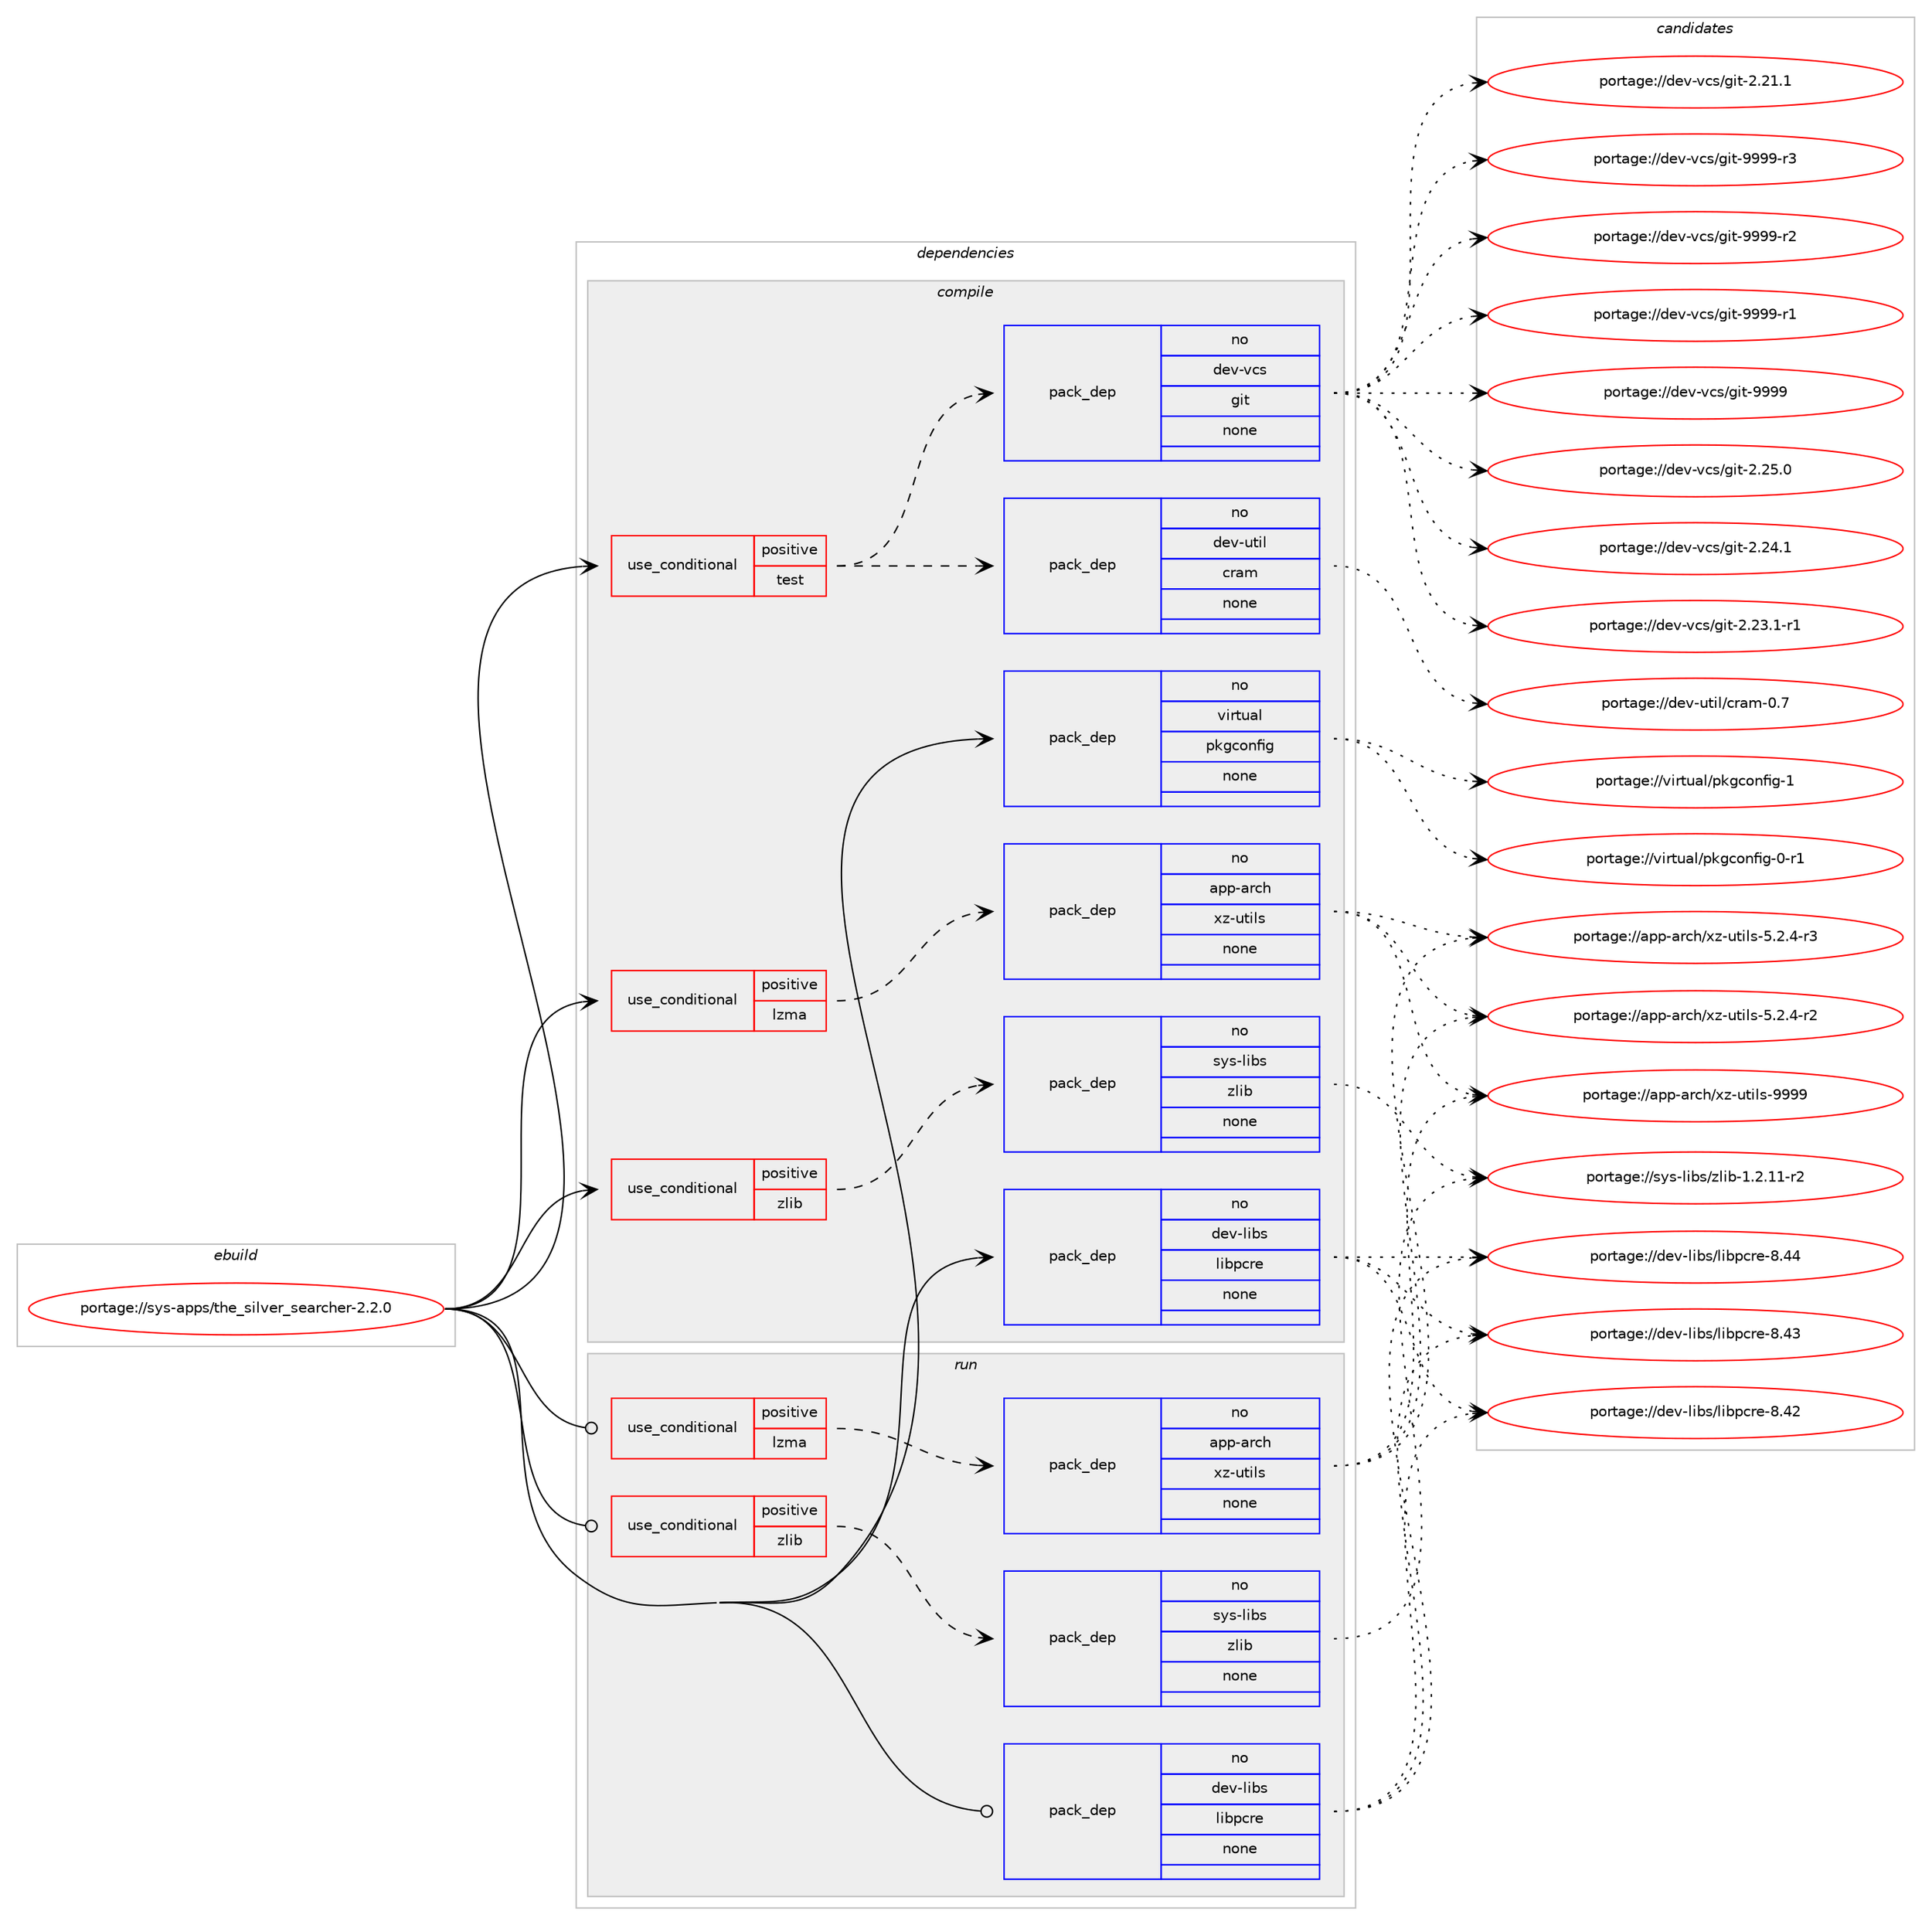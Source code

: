 digraph prolog {

# *************
# Graph options
# *************

newrank=true;
concentrate=true;
compound=true;
graph [rankdir=LR,fontname=Helvetica,fontsize=10,ranksep=1.5];#, ranksep=2.5, nodesep=0.2];
edge  [arrowhead=vee];
node  [fontname=Helvetica,fontsize=10];

# **********
# The ebuild
# **********

subgraph cluster_leftcol {
color=gray;
rank=same;
label=<<i>ebuild</i>>;
id [label="portage://sys-apps/the_silver_searcher-2.2.0", color=red, width=4, href="../sys-apps/the_silver_searcher-2.2.0.svg"];
}

# ****************
# The dependencies
# ****************

subgraph cluster_midcol {
color=gray;
label=<<i>dependencies</i>>;
subgraph cluster_compile {
fillcolor="#eeeeee";
style=filled;
label=<<i>compile</i>>;
subgraph cond13422 {
dependency64630 [label=<<TABLE BORDER="0" CELLBORDER="1" CELLSPACING="0" CELLPADDING="4"><TR><TD ROWSPAN="3" CELLPADDING="10">use_conditional</TD></TR><TR><TD>positive</TD></TR><TR><TD>lzma</TD></TR></TABLE>>, shape=none, color=red];
subgraph pack49907 {
dependency64631 [label=<<TABLE BORDER="0" CELLBORDER="1" CELLSPACING="0" CELLPADDING="4" WIDTH="220"><TR><TD ROWSPAN="6" CELLPADDING="30">pack_dep</TD></TR><TR><TD WIDTH="110">no</TD></TR><TR><TD>app-arch</TD></TR><TR><TD>xz-utils</TD></TR><TR><TD>none</TD></TR><TR><TD></TD></TR></TABLE>>, shape=none, color=blue];
}
dependency64630:e -> dependency64631:w [weight=20,style="dashed",arrowhead="vee"];
}
id:e -> dependency64630:w [weight=20,style="solid",arrowhead="vee"];
subgraph cond13423 {
dependency64632 [label=<<TABLE BORDER="0" CELLBORDER="1" CELLSPACING="0" CELLPADDING="4"><TR><TD ROWSPAN="3" CELLPADDING="10">use_conditional</TD></TR><TR><TD>positive</TD></TR><TR><TD>test</TD></TR></TABLE>>, shape=none, color=red];
subgraph pack49908 {
dependency64633 [label=<<TABLE BORDER="0" CELLBORDER="1" CELLSPACING="0" CELLPADDING="4" WIDTH="220"><TR><TD ROWSPAN="6" CELLPADDING="30">pack_dep</TD></TR><TR><TD WIDTH="110">no</TD></TR><TR><TD>dev-util</TD></TR><TR><TD>cram</TD></TR><TR><TD>none</TD></TR><TR><TD></TD></TR></TABLE>>, shape=none, color=blue];
}
dependency64632:e -> dependency64633:w [weight=20,style="dashed",arrowhead="vee"];
subgraph pack49909 {
dependency64634 [label=<<TABLE BORDER="0" CELLBORDER="1" CELLSPACING="0" CELLPADDING="4" WIDTH="220"><TR><TD ROWSPAN="6" CELLPADDING="30">pack_dep</TD></TR><TR><TD WIDTH="110">no</TD></TR><TR><TD>dev-vcs</TD></TR><TR><TD>git</TD></TR><TR><TD>none</TD></TR><TR><TD></TD></TR></TABLE>>, shape=none, color=blue];
}
dependency64632:e -> dependency64634:w [weight=20,style="dashed",arrowhead="vee"];
}
id:e -> dependency64632:w [weight=20,style="solid",arrowhead="vee"];
subgraph cond13424 {
dependency64635 [label=<<TABLE BORDER="0" CELLBORDER="1" CELLSPACING="0" CELLPADDING="4"><TR><TD ROWSPAN="3" CELLPADDING="10">use_conditional</TD></TR><TR><TD>positive</TD></TR><TR><TD>zlib</TD></TR></TABLE>>, shape=none, color=red];
subgraph pack49910 {
dependency64636 [label=<<TABLE BORDER="0" CELLBORDER="1" CELLSPACING="0" CELLPADDING="4" WIDTH="220"><TR><TD ROWSPAN="6" CELLPADDING="30">pack_dep</TD></TR><TR><TD WIDTH="110">no</TD></TR><TR><TD>sys-libs</TD></TR><TR><TD>zlib</TD></TR><TR><TD>none</TD></TR><TR><TD></TD></TR></TABLE>>, shape=none, color=blue];
}
dependency64635:e -> dependency64636:w [weight=20,style="dashed",arrowhead="vee"];
}
id:e -> dependency64635:w [weight=20,style="solid",arrowhead="vee"];
subgraph pack49911 {
dependency64637 [label=<<TABLE BORDER="0" CELLBORDER="1" CELLSPACING="0" CELLPADDING="4" WIDTH="220"><TR><TD ROWSPAN="6" CELLPADDING="30">pack_dep</TD></TR><TR><TD WIDTH="110">no</TD></TR><TR><TD>dev-libs</TD></TR><TR><TD>libpcre</TD></TR><TR><TD>none</TD></TR><TR><TD></TD></TR></TABLE>>, shape=none, color=blue];
}
id:e -> dependency64637:w [weight=20,style="solid",arrowhead="vee"];
subgraph pack49912 {
dependency64638 [label=<<TABLE BORDER="0" CELLBORDER="1" CELLSPACING="0" CELLPADDING="4" WIDTH="220"><TR><TD ROWSPAN="6" CELLPADDING="30">pack_dep</TD></TR><TR><TD WIDTH="110">no</TD></TR><TR><TD>virtual</TD></TR><TR><TD>pkgconfig</TD></TR><TR><TD>none</TD></TR><TR><TD></TD></TR></TABLE>>, shape=none, color=blue];
}
id:e -> dependency64638:w [weight=20,style="solid",arrowhead="vee"];
}
subgraph cluster_compileandrun {
fillcolor="#eeeeee";
style=filled;
label=<<i>compile and run</i>>;
}
subgraph cluster_run {
fillcolor="#eeeeee";
style=filled;
label=<<i>run</i>>;
subgraph cond13425 {
dependency64639 [label=<<TABLE BORDER="0" CELLBORDER="1" CELLSPACING="0" CELLPADDING="4"><TR><TD ROWSPAN="3" CELLPADDING="10">use_conditional</TD></TR><TR><TD>positive</TD></TR><TR><TD>lzma</TD></TR></TABLE>>, shape=none, color=red];
subgraph pack49913 {
dependency64640 [label=<<TABLE BORDER="0" CELLBORDER="1" CELLSPACING="0" CELLPADDING="4" WIDTH="220"><TR><TD ROWSPAN="6" CELLPADDING="30">pack_dep</TD></TR><TR><TD WIDTH="110">no</TD></TR><TR><TD>app-arch</TD></TR><TR><TD>xz-utils</TD></TR><TR><TD>none</TD></TR><TR><TD></TD></TR></TABLE>>, shape=none, color=blue];
}
dependency64639:e -> dependency64640:w [weight=20,style="dashed",arrowhead="vee"];
}
id:e -> dependency64639:w [weight=20,style="solid",arrowhead="odot"];
subgraph cond13426 {
dependency64641 [label=<<TABLE BORDER="0" CELLBORDER="1" CELLSPACING="0" CELLPADDING="4"><TR><TD ROWSPAN="3" CELLPADDING="10">use_conditional</TD></TR><TR><TD>positive</TD></TR><TR><TD>zlib</TD></TR></TABLE>>, shape=none, color=red];
subgraph pack49914 {
dependency64642 [label=<<TABLE BORDER="0" CELLBORDER="1" CELLSPACING="0" CELLPADDING="4" WIDTH="220"><TR><TD ROWSPAN="6" CELLPADDING="30">pack_dep</TD></TR><TR><TD WIDTH="110">no</TD></TR><TR><TD>sys-libs</TD></TR><TR><TD>zlib</TD></TR><TR><TD>none</TD></TR><TR><TD></TD></TR></TABLE>>, shape=none, color=blue];
}
dependency64641:e -> dependency64642:w [weight=20,style="dashed",arrowhead="vee"];
}
id:e -> dependency64641:w [weight=20,style="solid",arrowhead="odot"];
subgraph pack49915 {
dependency64643 [label=<<TABLE BORDER="0" CELLBORDER="1" CELLSPACING="0" CELLPADDING="4" WIDTH="220"><TR><TD ROWSPAN="6" CELLPADDING="30">pack_dep</TD></TR><TR><TD WIDTH="110">no</TD></TR><TR><TD>dev-libs</TD></TR><TR><TD>libpcre</TD></TR><TR><TD>none</TD></TR><TR><TD></TD></TR></TABLE>>, shape=none, color=blue];
}
id:e -> dependency64643:w [weight=20,style="solid",arrowhead="odot"];
}
}

# **************
# The candidates
# **************

subgraph cluster_choices {
rank=same;
color=gray;
label=<<i>candidates</i>>;

subgraph choice49907 {
color=black;
nodesep=1;
choice9711211245971149910447120122451171161051081154557575757 [label="portage://app-arch/xz-utils-9999", color=red, width=4,href="../app-arch/xz-utils-9999.svg"];
choice9711211245971149910447120122451171161051081154553465046524511451 [label="portage://app-arch/xz-utils-5.2.4-r3", color=red, width=4,href="../app-arch/xz-utils-5.2.4-r3.svg"];
choice9711211245971149910447120122451171161051081154553465046524511450 [label="portage://app-arch/xz-utils-5.2.4-r2", color=red, width=4,href="../app-arch/xz-utils-5.2.4-r2.svg"];
dependency64631:e -> choice9711211245971149910447120122451171161051081154557575757:w [style=dotted,weight="100"];
dependency64631:e -> choice9711211245971149910447120122451171161051081154553465046524511451:w [style=dotted,weight="100"];
dependency64631:e -> choice9711211245971149910447120122451171161051081154553465046524511450:w [style=dotted,weight="100"];
}
subgraph choice49908 {
color=black;
nodesep=1;
choice1001011184511711610510847991149710945484655 [label="portage://dev-util/cram-0.7", color=red, width=4,href="../dev-util/cram-0.7.svg"];
dependency64633:e -> choice1001011184511711610510847991149710945484655:w [style=dotted,weight="100"];
}
subgraph choice49909 {
color=black;
nodesep=1;
choice10010111845118991154710310511645575757574511451 [label="portage://dev-vcs/git-9999-r3", color=red, width=4,href="../dev-vcs/git-9999-r3.svg"];
choice10010111845118991154710310511645575757574511450 [label="portage://dev-vcs/git-9999-r2", color=red, width=4,href="../dev-vcs/git-9999-r2.svg"];
choice10010111845118991154710310511645575757574511449 [label="portage://dev-vcs/git-9999-r1", color=red, width=4,href="../dev-vcs/git-9999-r1.svg"];
choice1001011184511899115471031051164557575757 [label="portage://dev-vcs/git-9999", color=red, width=4,href="../dev-vcs/git-9999.svg"];
choice10010111845118991154710310511645504650534648 [label="portage://dev-vcs/git-2.25.0", color=red, width=4,href="../dev-vcs/git-2.25.0.svg"];
choice10010111845118991154710310511645504650524649 [label="portage://dev-vcs/git-2.24.1", color=red, width=4,href="../dev-vcs/git-2.24.1.svg"];
choice100101118451189911547103105116455046505146494511449 [label="portage://dev-vcs/git-2.23.1-r1", color=red, width=4,href="../dev-vcs/git-2.23.1-r1.svg"];
choice10010111845118991154710310511645504650494649 [label="portage://dev-vcs/git-2.21.1", color=red, width=4,href="../dev-vcs/git-2.21.1.svg"];
dependency64634:e -> choice10010111845118991154710310511645575757574511451:w [style=dotted,weight="100"];
dependency64634:e -> choice10010111845118991154710310511645575757574511450:w [style=dotted,weight="100"];
dependency64634:e -> choice10010111845118991154710310511645575757574511449:w [style=dotted,weight="100"];
dependency64634:e -> choice1001011184511899115471031051164557575757:w [style=dotted,weight="100"];
dependency64634:e -> choice10010111845118991154710310511645504650534648:w [style=dotted,weight="100"];
dependency64634:e -> choice10010111845118991154710310511645504650524649:w [style=dotted,weight="100"];
dependency64634:e -> choice100101118451189911547103105116455046505146494511449:w [style=dotted,weight="100"];
dependency64634:e -> choice10010111845118991154710310511645504650494649:w [style=dotted,weight="100"];
}
subgraph choice49910 {
color=black;
nodesep=1;
choice11512111545108105981154712210810598454946504649494511450 [label="portage://sys-libs/zlib-1.2.11-r2", color=red, width=4,href="../sys-libs/zlib-1.2.11-r2.svg"];
dependency64636:e -> choice11512111545108105981154712210810598454946504649494511450:w [style=dotted,weight="100"];
}
subgraph choice49911 {
color=black;
nodesep=1;
choice10010111845108105981154710810598112991141014556465252 [label="portage://dev-libs/libpcre-8.44", color=red, width=4,href="../dev-libs/libpcre-8.44.svg"];
choice10010111845108105981154710810598112991141014556465251 [label="portage://dev-libs/libpcre-8.43", color=red, width=4,href="../dev-libs/libpcre-8.43.svg"];
choice10010111845108105981154710810598112991141014556465250 [label="portage://dev-libs/libpcre-8.42", color=red, width=4,href="../dev-libs/libpcre-8.42.svg"];
dependency64637:e -> choice10010111845108105981154710810598112991141014556465252:w [style=dotted,weight="100"];
dependency64637:e -> choice10010111845108105981154710810598112991141014556465251:w [style=dotted,weight="100"];
dependency64637:e -> choice10010111845108105981154710810598112991141014556465250:w [style=dotted,weight="100"];
}
subgraph choice49912 {
color=black;
nodesep=1;
choice1181051141161179710847112107103991111101021051034549 [label="portage://virtual/pkgconfig-1", color=red, width=4,href="../virtual/pkgconfig-1.svg"];
choice11810511411611797108471121071039911111010210510345484511449 [label="portage://virtual/pkgconfig-0-r1", color=red, width=4,href="../virtual/pkgconfig-0-r1.svg"];
dependency64638:e -> choice1181051141161179710847112107103991111101021051034549:w [style=dotted,weight="100"];
dependency64638:e -> choice11810511411611797108471121071039911111010210510345484511449:w [style=dotted,weight="100"];
}
subgraph choice49913 {
color=black;
nodesep=1;
choice9711211245971149910447120122451171161051081154557575757 [label="portage://app-arch/xz-utils-9999", color=red, width=4,href="../app-arch/xz-utils-9999.svg"];
choice9711211245971149910447120122451171161051081154553465046524511451 [label="portage://app-arch/xz-utils-5.2.4-r3", color=red, width=4,href="../app-arch/xz-utils-5.2.4-r3.svg"];
choice9711211245971149910447120122451171161051081154553465046524511450 [label="portage://app-arch/xz-utils-5.2.4-r2", color=red, width=4,href="../app-arch/xz-utils-5.2.4-r2.svg"];
dependency64640:e -> choice9711211245971149910447120122451171161051081154557575757:w [style=dotted,weight="100"];
dependency64640:e -> choice9711211245971149910447120122451171161051081154553465046524511451:w [style=dotted,weight="100"];
dependency64640:e -> choice9711211245971149910447120122451171161051081154553465046524511450:w [style=dotted,weight="100"];
}
subgraph choice49914 {
color=black;
nodesep=1;
choice11512111545108105981154712210810598454946504649494511450 [label="portage://sys-libs/zlib-1.2.11-r2", color=red, width=4,href="../sys-libs/zlib-1.2.11-r2.svg"];
dependency64642:e -> choice11512111545108105981154712210810598454946504649494511450:w [style=dotted,weight="100"];
}
subgraph choice49915 {
color=black;
nodesep=1;
choice10010111845108105981154710810598112991141014556465252 [label="portage://dev-libs/libpcre-8.44", color=red, width=4,href="../dev-libs/libpcre-8.44.svg"];
choice10010111845108105981154710810598112991141014556465251 [label="portage://dev-libs/libpcre-8.43", color=red, width=4,href="../dev-libs/libpcre-8.43.svg"];
choice10010111845108105981154710810598112991141014556465250 [label="portage://dev-libs/libpcre-8.42", color=red, width=4,href="../dev-libs/libpcre-8.42.svg"];
dependency64643:e -> choice10010111845108105981154710810598112991141014556465252:w [style=dotted,weight="100"];
dependency64643:e -> choice10010111845108105981154710810598112991141014556465251:w [style=dotted,weight="100"];
dependency64643:e -> choice10010111845108105981154710810598112991141014556465250:w [style=dotted,weight="100"];
}
}

}
